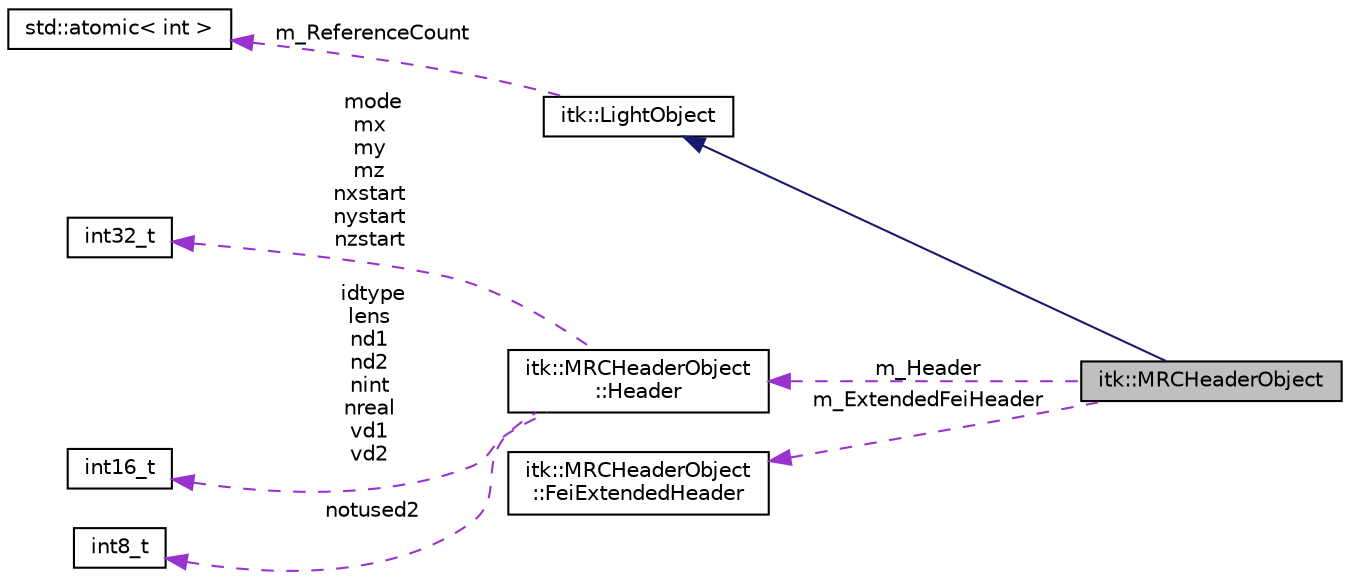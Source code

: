 digraph "itk::MRCHeaderObject"
{
 // LATEX_PDF_SIZE
  edge [fontname="Helvetica",fontsize="10",labelfontname="Helvetica",labelfontsize="10"];
  node [fontname="Helvetica",fontsize="10",shape=record];
  rankdir="LR";
  Node1 [label="itk::MRCHeaderObject",height=0.2,width=0.4,color="black", fillcolor="grey75", style="filled", fontcolor="black",tooltip="This class is a light wrapper for a couple of plain old data structures, so that they can be utilized..."];
  Node2 -> Node1 [dir="back",color="midnightblue",fontsize="10",style="solid",fontname="Helvetica"];
  Node2 [label="itk::LightObject",height=0.2,width=0.4,color="black", fillcolor="white", style="filled",URL="$classitk_1_1LightObject.html",tooltip="Light weight base class for most itk classes."];
  Node3 -> Node2 [dir="back",color="darkorchid3",fontsize="10",style="dashed",label=" m_ReferenceCount" ,fontname="Helvetica"];
  Node3 [label="std::atomic\< int \>",height=0.2,width=0.4,color="black", fillcolor="white", style="filled",tooltip=" "];
  Node4 -> Node1 [dir="back",color="darkorchid3",fontsize="10",style="dashed",label=" m_Header" ,fontname="Helvetica"];
  Node4 [label="itk::MRCHeaderObject\l::Header",height=0.2,width=0.4,color="black", fillcolor="white", style="filled",URL="$structitk_1_1MRCHeaderObject_1_1Header.html",tooltip=" "];
  Node5 -> Node4 [dir="back",color="darkorchid3",fontsize="10",style="dashed",label=" mode\nmx\nmy\nmz\nnxstart\nnystart\nnzstart" ,fontname="Helvetica"];
  Node5 [label="int32_t",height=0.2,width=0.4,color="black", fillcolor="white", style="filled",tooltip=" "];
  Node6 -> Node4 [dir="back",color="darkorchid3",fontsize="10",style="dashed",label=" idtype\nlens\nnd1\nnd2\nnint\nnreal\nvd1\nvd2" ,fontname="Helvetica"];
  Node6 [label="int16_t",height=0.2,width=0.4,color="black", fillcolor="white", style="filled",tooltip=" "];
  Node7 -> Node4 [dir="back",color="darkorchid3",fontsize="10",style="dashed",label=" notused2" ,fontname="Helvetica"];
  Node7 [label="int8_t",height=0.2,width=0.4,color="black", fillcolor="white", style="filled",tooltip=" "];
  Node8 -> Node1 [dir="back",color="darkorchid3",fontsize="10",style="dashed",label=" m_ExtendedFeiHeader" ,fontname="Helvetica"];
  Node8 [label="itk::MRCHeaderObject\l::FeiExtendedHeader",height=0.2,width=0.4,color="black", fillcolor="white", style="filled",URL="$structitk_1_1MRCHeaderObject_1_1FeiExtendedHeader.html",tooltip=" "];
}
